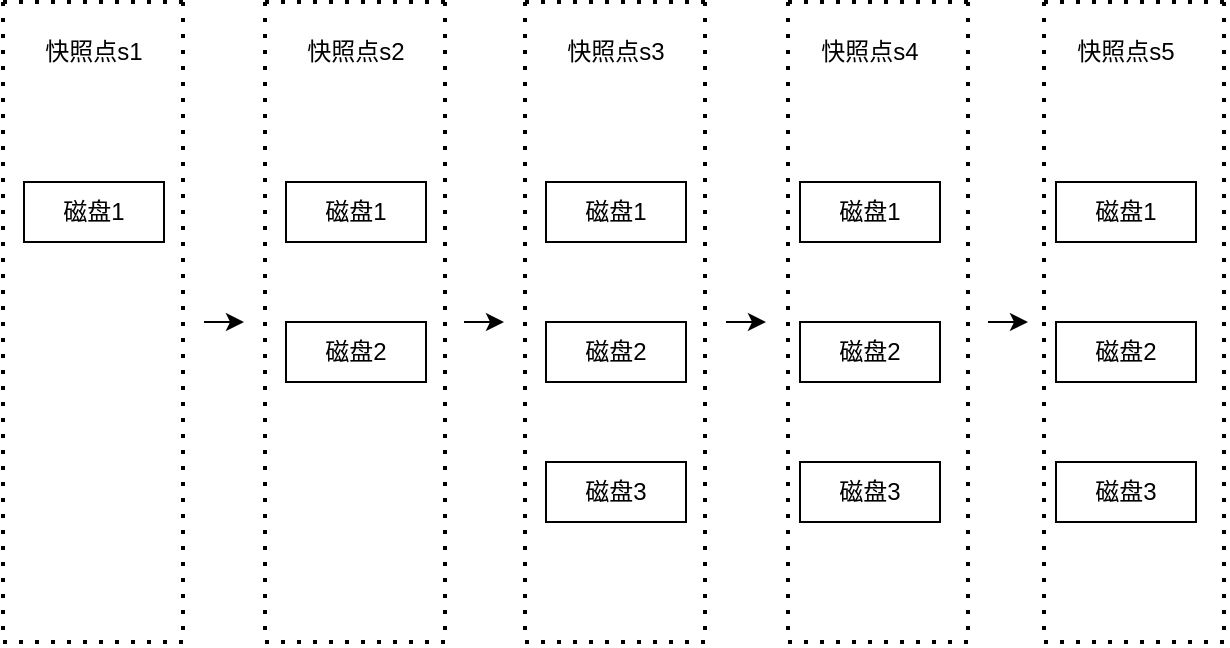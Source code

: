 <mxfile version="21.6.5" type="github">
  <diagram name="第 1 页" id="p6_2xnSwuZW2Kqpdt6UJ">
    <mxGraphModel dx="2074" dy="1118" grid="1" gridSize="10" guides="1" tooltips="1" connect="1" arrows="1" fold="1" page="1" pageScale="1" pageWidth="827" pageHeight="1169" math="0" shadow="0">
      <root>
        <mxCell id="0" />
        <mxCell id="1" parent="0" />
        <mxCell id="SQLaJ-jksFYdW4yue1jR-1" value="磁盘1" style="rounded=0;whiteSpace=wrap;html=1;" vertex="1" parent="1">
          <mxGeometry x="90" y="330" width="70" height="30" as="geometry" />
        </mxCell>
        <mxCell id="SQLaJ-jksFYdW4yue1jR-2" value="磁盘1" style="rounded=0;whiteSpace=wrap;html=1;" vertex="1" parent="1">
          <mxGeometry x="221" y="330" width="70" height="30" as="geometry" />
        </mxCell>
        <mxCell id="SQLaJ-jksFYdW4yue1jR-3" value="磁盘1" style="rounded=0;whiteSpace=wrap;html=1;" vertex="1" parent="1">
          <mxGeometry x="351" y="330" width="70" height="30" as="geometry" />
        </mxCell>
        <mxCell id="SQLaJ-jksFYdW4yue1jR-4" value="磁盘1" style="rounded=0;whiteSpace=wrap;html=1;" vertex="1" parent="1">
          <mxGeometry x="478" y="330" width="70" height="30" as="geometry" />
        </mxCell>
        <mxCell id="SQLaJ-jksFYdW4yue1jR-5" value="磁盘2" style="rounded=0;whiteSpace=wrap;html=1;" vertex="1" parent="1">
          <mxGeometry x="221" y="400" width="70" height="30" as="geometry" />
        </mxCell>
        <mxCell id="SQLaJ-jksFYdW4yue1jR-6" value="磁盘2" style="rounded=0;whiteSpace=wrap;html=1;" vertex="1" parent="1">
          <mxGeometry x="351" y="400" width="70" height="30" as="geometry" />
        </mxCell>
        <mxCell id="SQLaJ-jksFYdW4yue1jR-7" value="磁盘2" style="rounded=0;whiteSpace=wrap;html=1;" vertex="1" parent="1">
          <mxGeometry x="478" y="400" width="70" height="30" as="geometry" />
        </mxCell>
        <mxCell id="SQLaJ-jksFYdW4yue1jR-9" value="磁盘3" style="rounded=0;whiteSpace=wrap;html=1;" vertex="1" parent="1">
          <mxGeometry x="351" y="470" width="70" height="30" as="geometry" />
        </mxCell>
        <mxCell id="SQLaJ-jksFYdW4yue1jR-10" value="磁盘3" style="rounded=0;whiteSpace=wrap;html=1;" vertex="1" parent="1">
          <mxGeometry x="478" y="470" width="70" height="30" as="geometry" />
        </mxCell>
        <mxCell id="SQLaJ-jksFYdW4yue1jR-14" value="快照点s1" style="text;html=1;strokeColor=none;fillColor=none;align=center;verticalAlign=middle;whiteSpace=wrap;rounded=0;" vertex="1" parent="1">
          <mxGeometry x="95" y="250" width="60" height="30" as="geometry" />
        </mxCell>
        <mxCell id="SQLaJ-jksFYdW4yue1jR-15" value="快照点s2" style="text;html=1;strokeColor=none;fillColor=none;align=center;verticalAlign=middle;whiteSpace=wrap;rounded=0;" vertex="1" parent="1">
          <mxGeometry x="226" y="250" width="60" height="30" as="geometry" />
        </mxCell>
        <mxCell id="SQLaJ-jksFYdW4yue1jR-16" value="快照点s3" style="text;html=1;strokeColor=none;fillColor=none;align=center;verticalAlign=middle;whiteSpace=wrap;rounded=0;" vertex="1" parent="1">
          <mxGeometry x="356" y="250" width="60" height="30" as="geometry" />
        </mxCell>
        <mxCell id="SQLaJ-jksFYdW4yue1jR-17" value="快照点s4" style="text;html=1;strokeColor=none;fillColor=none;align=center;verticalAlign=middle;whiteSpace=wrap;rounded=0;" vertex="1" parent="1">
          <mxGeometry x="483" y="250" width="60" height="30" as="geometry" />
        </mxCell>
        <mxCell id="SQLaJ-jksFYdW4yue1jR-18" value="" style="endArrow=none;dashed=1;html=1;dashPattern=1 3;strokeWidth=2;rounded=0;" edge="1" parent="1">
          <mxGeometry width="50" height="50" relative="1" as="geometry">
            <mxPoint x="79.5" y="240" as="sourcePoint" />
            <mxPoint x="79.5" y="560" as="targetPoint" />
          </mxGeometry>
        </mxCell>
        <mxCell id="SQLaJ-jksFYdW4yue1jR-19" value="" style="endArrow=none;dashed=1;html=1;dashPattern=1 3;strokeWidth=2;rounded=0;" edge="1" parent="1">
          <mxGeometry width="50" height="50" relative="1" as="geometry">
            <mxPoint x="79.5" y="240" as="sourcePoint" />
            <mxPoint x="169.5" y="240" as="targetPoint" />
          </mxGeometry>
        </mxCell>
        <mxCell id="SQLaJ-jksFYdW4yue1jR-20" value="" style="endArrow=none;dashed=1;html=1;dashPattern=1 3;strokeWidth=2;rounded=0;" edge="1" parent="1">
          <mxGeometry width="50" height="50" relative="1" as="geometry">
            <mxPoint x="169.5" y="240" as="sourcePoint" />
            <mxPoint x="169.5" y="560" as="targetPoint" />
          </mxGeometry>
        </mxCell>
        <mxCell id="SQLaJ-jksFYdW4yue1jR-21" value="" style="endArrow=none;dashed=1;html=1;dashPattern=1 3;strokeWidth=2;rounded=0;" edge="1" parent="1">
          <mxGeometry width="50" height="50" relative="1" as="geometry">
            <mxPoint x="79.5" y="560" as="sourcePoint" />
            <mxPoint x="169.5" y="560" as="targetPoint" />
          </mxGeometry>
        </mxCell>
        <mxCell id="SQLaJ-jksFYdW4yue1jR-22" value="" style="endArrow=none;dashed=1;html=1;dashPattern=1 3;strokeWidth=2;rounded=0;" edge="1" parent="1">
          <mxGeometry width="50" height="50" relative="1" as="geometry">
            <mxPoint x="210.5" y="240" as="sourcePoint" />
            <mxPoint x="210.5" y="560" as="targetPoint" />
          </mxGeometry>
        </mxCell>
        <mxCell id="SQLaJ-jksFYdW4yue1jR-23" value="" style="endArrow=none;dashed=1;html=1;dashPattern=1 3;strokeWidth=2;rounded=0;" edge="1" parent="1">
          <mxGeometry width="50" height="50" relative="1" as="geometry">
            <mxPoint x="210.5" y="240" as="sourcePoint" />
            <mxPoint x="300.5" y="240" as="targetPoint" />
          </mxGeometry>
        </mxCell>
        <mxCell id="SQLaJ-jksFYdW4yue1jR-24" value="" style="endArrow=none;dashed=1;html=1;dashPattern=1 3;strokeWidth=2;rounded=0;" edge="1" parent="1">
          <mxGeometry width="50" height="50" relative="1" as="geometry">
            <mxPoint x="300.5" y="240" as="sourcePoint" />
            <mxPoint x="300.5" y="560" as="targetPoint" />
          </mxGeometry>
        </mxCell>
        <mxCell id="SQLaJ-jksFYdW4yue1jR-25" value="" style="endArrow=none;dashed=1;html=1;dashPattern=1 3;strokeWidth=2;rounded=0;" edge="1" parent="1">
          <mxGeometry width="50" height="50" relative="1" as="geometry">
            <mxPoint x="210.5" y="560" as="sourcePoint" />
            <mxPoint x="300.5" y="560" as="targetPoint" />
          </mxGeometry>
        </mxCell>
        <mxCell id="SQLaJ-jksFYdW4yue1jR-26" value="" style="endArrow=none;dashed=1;html=1;dashPattern=1 3;strokeWidth=2;rounded=0;" edge="1" parent="1">
          <mxGeometry width="50" height="50" relative="1" as="geometry">
            <mxPoint x="340.5" y="240" as="sourcePoint" />
            <mxPoint x="340.5" y="560" as="targetPoint" />
          </mxGeometry>
        </mxCell>
        <mxCell id="SQLaJ-jksFYdW4yue1jR-27" value="" style="endArrow=none;dashed=1;html=1;dashPattern=1 3;strokeWidth=2;rounded=0;" edge="1" parent="1">
          <mxGeometry width="50" height="50" relative="1" as="geometry">
            <mxPoint x="340.5" y="240" as="sourcePoint" />
            <mxPoint x="430.5" y="240" as="targetPoint" />
          </mxGeometry>
        </mxCell>
        <mxCell id="SQLaJ-jksFYdW4yue1jR-28" value="" style="endArrow=none;dashed=1;html=1;dashPattern=1 3;strokeWidth=2;rounded=0;" edge="1" parent="1">
          <mxGeometry width="50" height="50" relative="1" as="geometry">
            <mxPoint x="430.5" y="240" as="sourcePoint" />
            <mxPoint x="430.5" y="560" as="targetPoint" />
          </mxGeometry>
        </mxCell>
        <mxCell id="SQLaJ-jksFYdW4yue1jR-29" value="" style="endArrow=none;dashed=1;html=1;dashPattern=1 3;strokeWidth=2;rounded=0;" edge="1" parent="1">
          <mxGeometry width="50" height="50" relative="1" as="geometry">
            <mxPoint x="340.5" y="560" as="sourcePoint" />
            <mxPoint x="430.5" y="560" as="targetPoint" />
          </mxGeometry>
        </mxCell>
        <mxCell id="SQLaJ-jksFYdW4yue1jR-30" value="" style="endArrow=none;dashed=1;html=1;dashPattern=1 3;strokeWidth=2;rounded=0;" edge="1" parent="1">
          <mxGeometry width="50" height="50" relative="1" as="geometry">
            <mxPoint x="472" y="240" as="sourcePoint" />
            <mxPoint x="472" y="560" as="targetPoint" />
          </mxGeometry>
        </mxCell>
        <mxCell id="SQLaJ-jksFYdW4yue1jR-31" value="" style="endArrow=none;dashed=1;html=1;dashPattern=1 3;strokeWidth=2;rounded=0;" edge="1" parent="1">
          <mxGeometry width="50" height="50" relative="1" as="geometry">
            <mxPoint x="472" y="240" as="sourcePoint" />
            <mxPoint x="562" y="240" as="targetPoint" />
          </mxGeometry>
        </mxCell>
        <mxCell id="SQLaJ-jksFYdW4yue1jR-32" value="" style="endArrow=none;dashed=1;html=1;dashPattern=1 3;strokeWidth=2;rounded=0;" edge="1" parent="1">
          <mxGeometry width="50" height="50" relative="1" as="geometry">
            <mxPoint x="562" y="240" as="sourcePoint" />
            <mxPoint x="562" y="560" as="targetPoint" />
          </mxGeometry>
        </mxCell>
        <mxCell id="SQLaJ-jksFYdW4yue1jR-33" value="" style="endArrow=none;dashed=1;html=1;dashPattern=1 3;strokeWidth=2;rounded=0;" edge="1" parent="1">
          <mxGeometry width="50" height="50" relative="1" as="geometry">
            <mxPoint x="472" y="560" as="sourcePoint" />
            <mxPoint x="562" y="560" as="targetPoint" />
          </mxGeometry>
        </mxCell>
        <mxCell id="SQLaJ-jksFYdW4yue1jR-43" value="磁盘1" style="rounded=0;whiteSpace=wrap;html=1;" vertex="1" parent="1">
          <mxGeometry x="606" y="330" width="70" height="30" as="geometry" />
        </mxCell>
        <mxCell id="SQLaJ-jksFYdW4yue1jR-44" value="磁盘2" style="rounded=0;whiteSpace=wrap;html=1;" vertex="1" parent="1">
          <mxGeometry x="606" y="400" width="70" height="30" as="geometry" />
        </mxCell>
        <mxCell id="SQLaJ-jksFYdW4yue1jR-45" value="磁盘3" style="rounded=0;whiteSpace=wrap;html=1;" vertex="1" parent="1">
          <mxGeometry x="606" y="470" width="70" height="30" as="geometry" />
        </mxCell>
        <mxCell id="SQLaJ-jksFYdW4yue1jR-46" value="快照点s5" style="text;html=1;strokeColor=none;fillColor=none;align=center;verticalAlign=middle;whiteSpace=wrap;rounded=0;" vertex="1" parent="1">
          <mxGeometry x="611" y="250" width="60" height="30" as="geometry" />
        </mxCell>
        <mxCell id="SQLaJ-jksFYdW4yue1jR-47" value="" style="endArrow=none;dashed=1;html=1;dashPattern=1 3;strokeWidth=2;rounded=0;" edge="1" parent="1">
          <mxGeometry width="50" height="50" relative="1" as="geometry">
            <mxPoint x="600" y="240" as="sourcePoint" />
            <mxPoint x="600" y="560" as="targetPoint" />
          </mxGeometry>
        </mxCell>
        <mxCell id="SQLaJ-jksFYdW4yue1jR-48" value="" style="endArrow=none;dashed=1;html=1;dashPattern=1 3;strokeWidth=2;rounded=0;" edge="1" parent="1">
          <mxGeometry width="50" height="50" relative="1" as="geometry">
            <mxPoint x="600" y="240" as="sourcePoint" />
            <mxPoint x="690" y="240" as="targetPoint" />
          </mxGeometry>
        </mxCell>
        <mxCell id="SQLaJ-jksFYdW4yue1jR-49" value="" style="endArrow=none;dashed=1;html=1;dashPattern=1 3;strokeWidth=2;rounded=0;" edge="1" parent="1">
          <mxGeometry width="50" height="50" relative="1" as="geometry">
            <mxPoint x="690" y="240" as="sourcePoint" />
            <mxPoint x="690" y="560" as="targetPoint" />
          </mxGeometry>
        </mxCell>
        <mxCell id="SQLaJ-jksFYdW4yue1jR-50" value="" style="endArrow=none;dashed=1;html=1;dashPattern=1 3;strokeWidth=2;rounded=0;" edge="1" parent="1">
          <mxGeometry width="50" height="50" relative="1" as="geometry">
            <mxPoint x="600" y="560" as="sourcePoint" />
            <mxPoint x="690" y="560" as="targetPoint" />
          </mxGeometry>
        </mxCell>
        <mxCell id="SQLaJ-jksFYdW4yue1jR-52" value="" style="endArrow=classic;html=1;rounded=0;" edge="1" parent="1">
          <mxGeometry width="50" height="50" relative="1" as="geometry">
            <mxPoint x="180" y="400" as="sourcePoint" />
            <mxPoint x="200" y="400" as="targetPoint" />
          </mxGeometry>
        </mxCell>
        <mxCell id="SQLaJ-jksFYdW4yue1jR-53" value="" style="endArrow=classic;html=1;rounded=0;" edge="1" parent="1">
          <mxGeometry width="50" height="50" relative="1" as="geometry">
            <mxPoint x="310" y="400" as="sourcePoint" />
            <mxPoint x="330" y="400" as="targetPoint" />
          </mxGeometry>
        </mxCell>
        <mxCell id="SQLaJ-jksFYdW4yue1jR-54" value="" style="endArrow=classic;html=1;rounded=0;" edge="1" parent="1">
          <mxGeometry width="50" height="50" relative="1" as="geometry">
            <mxPoint x="441" y="400" as="sourcePoint" />
            <mxPoint x="461" y="400" as="targetPoint" />
          </mxGeometry>
        </mxCell>
        <mxCell id="SQLaJ-jksFYdW4yue1jR-55" value="" style="endArrow=classic;html=1;rounded=0;" edge="1" parent="1">
          <mxGeometry width="50" height="50" relative="1" as="geometry">
            <mxPoint x="572" y="400" as="sourcePoint" />
            <mxPoint x="592" y="400" as="targetPoint" />
          </mxGeometry>
        </mxCell>
      </root>
    </mxGraphModel>
  </diagram>
</mxfile>
